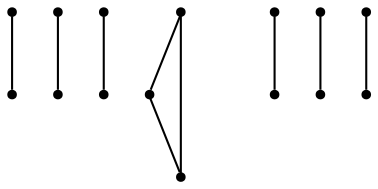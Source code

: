 graph {
  node [shape=point,comment="{\"directed\":false,\"doi\":\"10.1007/978-3-031-49275-4_8\",\"figure\":\"9\"}"]

  v0 [pos="879.5515916170531,983.2927196216092"]
  v1 [pos="800.0263903220304,1228.049551788085"]
  v2 [pos="798.3188346444841,947.3874509093203"]
  v3 [pos="718.7884349963145,1192.144283075796"]
  v4 [pos="714.525276708594,910.2986890715056"]
  v5 [pos="634.995942166421,1155.0555212379813"]
  v6 [pos="626.9165090934563,883.3281194279693"]
  v7 [pos="467.8609796872339,883.3281194279693"]
  v8 [pos="547.3903062808547,1128.0807548103119"]
  v9 [pos="381.76082343632226,913.8116517414387"]
  v10 [pos="461.2891167181555,1158.5684839079145"]
  v11 [pos="297.9672575518799,950.9005407545301"]
  v12 [pos="377.496592094053,1195.6573729210058"]
  v13 [pos="216.737648205987,986.805809466819"]
  v14 [pos="296.2628336039054,1231.5626416332948"]

  v0 -- v1 [id="-1",pos="879.5515916170531,983.2927196216092 800.0263903220304,1228.049551788085 800.0263903220304,1228.049551788085 800.0263903220304,1228.049551788085"]
  v13 -- v14 [id="-2",pos="216.737648205987,986.805809466819 296.2628336039054,1231.5626416332948 296.2628336039054,1231.5626416332948 296.2628336039054,1231.5626416332948"]
  v2 -- v3 [id="-3",pos="798.3188346444841,947.3874509093203 718.7884349963145,1192.144283075796 718.7884349963145,1192.144283075796 718.7884349963145,1192.144283075796"]
  v4 -- v5 [id="-4",pos="714.525276708594,910.2986890715056 634.995942166421,1155.0555212379813 634.995942166421,1155.0555212379813 634.995942166421,1155.0555212379813"]
  v6 -- v7 [id="-5",pos="626.9165090934563,883.3281194279693 467.8609796872339,883.3281194279693 467.8609796872339,883.3281194279693 467.8609796872339,883.3281194279693"]
  v8 -- v6 [id="-6",pos="547.3903062808547,1128.0807548103119 626.9165090934563,883.3281194279693 626.9165090934563,883.3281194279693 626.9165090934563,883.3281194279693"]
  v7 -- v8 [id="-7",pos="467.8609796872339,883.3281194279693 547.3903062808547,1128.0807548103119 547.3903062808547,1128.0807548103119 547.3903062808547,1128.0807548103119"]
  v9 -- v10 [id="-8",pos="381.76082343632226,913.8116517414387 461.2891167181555,1158.5684839079145 461.2891167181555,1158.5684839079145 461.2891167181555,1158.5684839079145"]
  v11 -- v12 [id="-9",pos="297.9672575518799,950.9005407545301 377.496592094053,1195.6573729210058 377.496592094053,1195.6573729210058 377.496592094053,1195.6573729210058"]
}